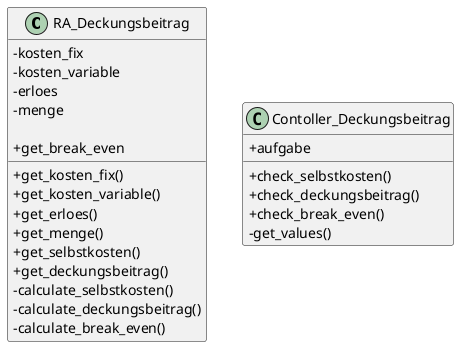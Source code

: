 @startuml Klassendiagramm
skinparam ClassAttributeIconSize 0

class RA_Deckungsbeitrag {
    - kosten_fix
    - kosten_variable
    - erloes
    - menge
    
    + get_kosten_fix()
    + get_kosten_variable()
    + get_erloes()
    + get_menge()
    + get_selbstkosten()
    + get_deckungsbeitrag()
    + get_break_even

    - calculate_selbstkosten()
    - calculate_deckungsbeitrag()
    - calculate_break_even()
}


class Contoller_Deckungsbeitrag {
    + aufgabe

    + check_selbstkosten()
    + check_deckungsbeitrag()
    + check_break_even()
    - get_values()

}
@enduml